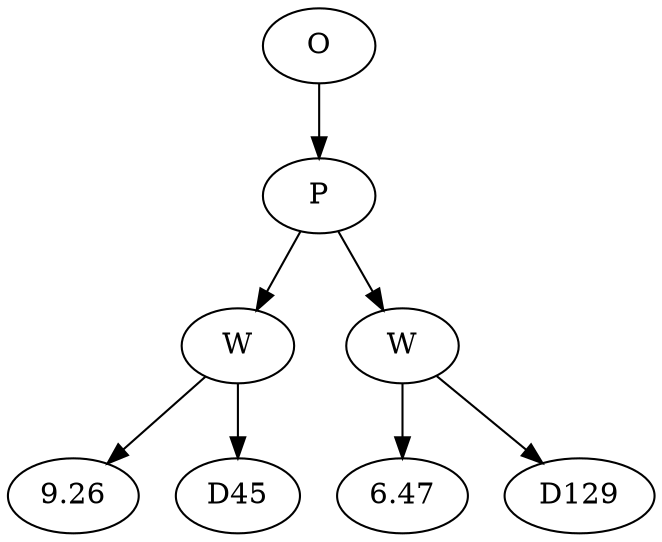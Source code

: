 // Tree
digraph {
	15933421 [label=O]
	15933422 [label=P]
	15933421 -> 15933422
	15933423 [label=W]
	15933422 -> 15933423
	15933424 [label=9.26]
	15933423 -> 15933424
	15933425 [label=D45]
	15933423 -> 15933425
	15933426 [label=W]
	15933422 -> 15933426
	15933427 [label=6.47]
	15933426 -> 15933427
	15933428 [label=D129]
	15933426 -> 15933428
}
